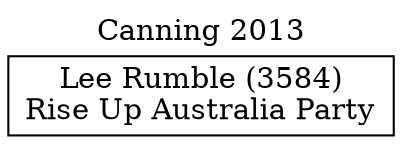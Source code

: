 // House preference flow
digraph "Lee Rumble (3584)_Canning_2013" {
	graph [label="Canning 2013" labelloc=t mclimit=10]
	node [shape=box]
	"Lee Rumble (3584)" [label="Lee Rumble (3584)
Rise Up Australia Party"]
}
